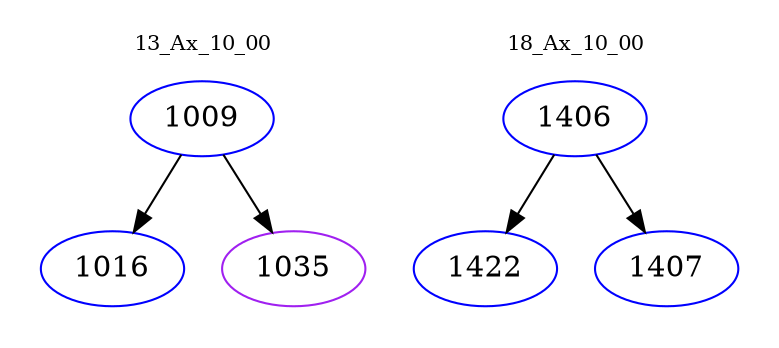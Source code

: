 digraph{
subgraph cluster_0 {
color = white
label = "13_Ax_10_00";
fontsize=10;
T0_1009 [label="1009", color="blue"]
T0_1009 -> T0_1016 [color="black"]
T0_1016 [label="1016", color="blue"]
T0_1009 -> T0_1035 [color="black"]
T0_1035 [label="1035", color="purple"]
}
subgraph cluster_1 {
color = white
label = "18_Ax_10_00";
fontsize=10;
T1_1406 [label="1406", color="blue"]
T1_1406 -> T1_1422 [color="black"]
T1_1422 [label="1422", color="blue"]
T1_1406 -> T1_1407 [color="black"]
T1_1407 [label="1407", color="blue"]
}
}
